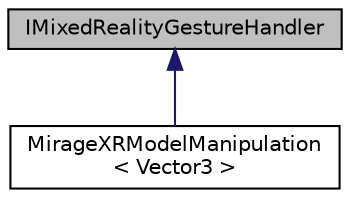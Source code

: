 digraph "IMixedRealityGestureHandler"
{
 // INTERACTIVE_SVG=YES
 // LATEX_PDF_SIZE
  edge [fontname="Helvetica",fontsize="10",labelfontname="Helvetica",labelfontsize="10"];
  node [fontname="Helvetica",fontsize="10",shape=record];
  Node1 [label="IMixedRealityGestureHandler",height=0.2,width=0.4,color="black", fillcolor="grey75", style="filled", fontcolor="black",tooltip=" "];
  Node1 -> Node2 [dir="back",color="midnightblue",fontsize="10",style="solid",fontname="Helvetica"];
  Node2 [label="MirageXRModelManipulation\l\< Vector3 \>",height=0.2,width=0.4,color="black", fillcolor="white", style="filled",URL="$class_mirage_x_r_model_manipulation.html",tooltip="@bibeg Class for handling rotation and other manipulation on the 3d model"];
}

